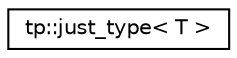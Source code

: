 digraph "Graphical Class Hierarchy"
{
 // LATEX_PDF_SIZE
  edge [fontname="Helvetica",fontsize="10",labelfontname="Helvetica",labelfontsize="10"];
  node [fontname="Helvetica",fontsize="10",shape=record];
  rankdir="LR";
  Node0 [label="tp::just_type\< T \>",height=0.2,width=0.4,color="black", fillcolor="white", style="filled",URL="$structtp_1_1just__type.html",tooltip="Type wrapper."];
}
